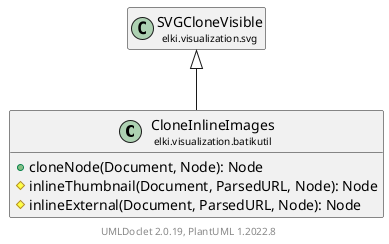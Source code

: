 @startuml
    remove .*\.(Instance|Par|Parameterizer|Factory)$
    set namespaceSeparator none
    hide empty fields
    hide empty methods

    class "<size:14>CloneInlineImages\n<size:10>elki.visualization.batikutil" as elki.visualization.batikutil.CloneInlineImages [[CloneInlineImages.html]] {
        +cloneNode(Document, Node): Node
        #inlineThumbnail(Document, ParsedURL, Node): Node
        #inlineExternal(Document, ParsedURL, Node): Node
    }

    class "<size:14>SVGCloneVisible\n<size:10>elki.visualization.svg" as elki.visualization.svg.SVGCloneVisible [[../svg/SVGCloneVisible.html]]

    elki.visualization.svg.SVGCloneVisible <|-- elki.visualization.batikutil.CloneInlineImages

    center footer UMLDoclet 2.0.19, PlantUML 1.2022.8
@enduml
